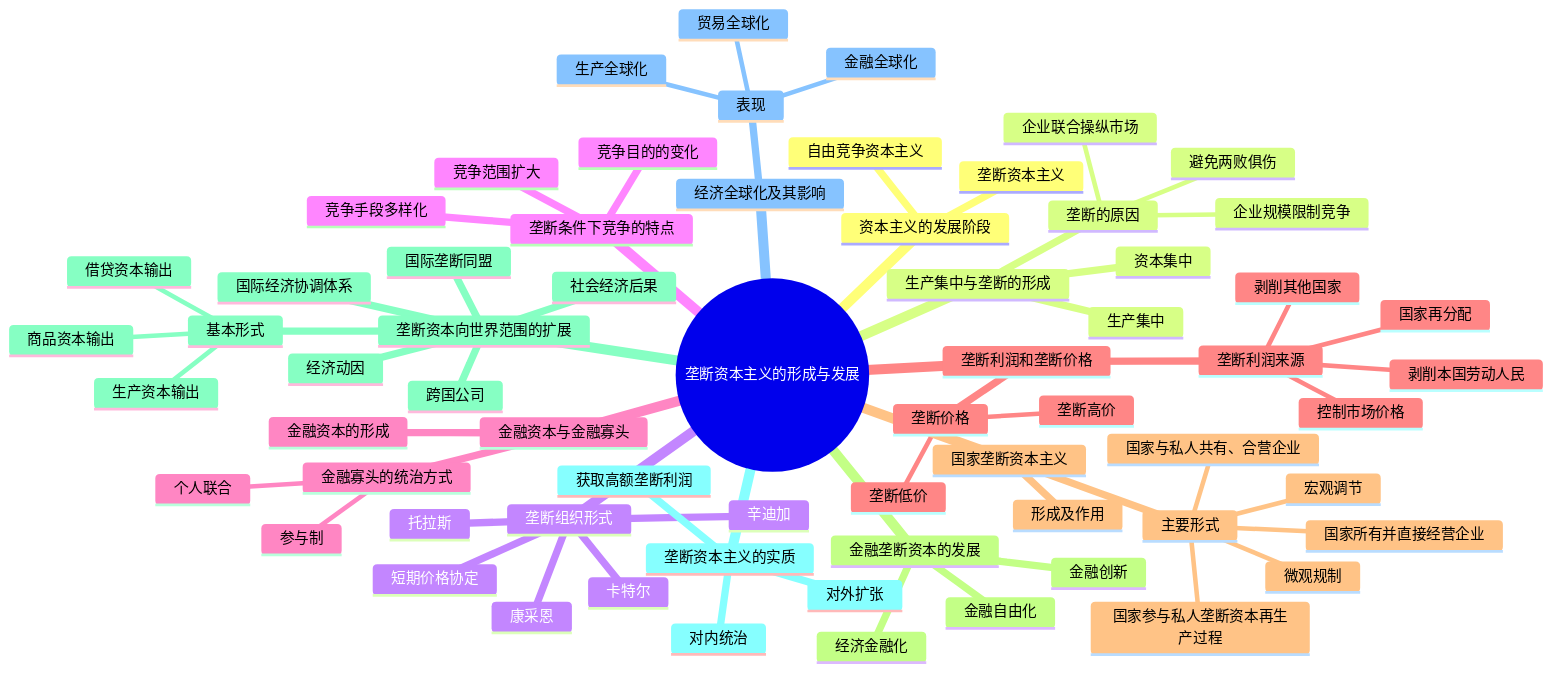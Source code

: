 mindmap
	root((垄断资本主义的形成与发展))
		资本主义的发展阶段
			自由竞争资本主义
			垄断资本主义
		生产集中与垄断的形成
			生产集中
			资本集中
			垄断的原因
				企业联合操纵市场
				企业规模限制竞争
				避免两败俱伤
		垄断组织形式
			短期价格协定
			托拉斯
			卡特尔
			辛迪加
			康采恩
		垄断条件下竞争的特点
			竞争目的的变化
			竞争手段多样化
			竞争范围扩大
		金融资本与金融寡头
			金融资本的形成
			金融寡头的统治方式
				参与制
				个人联合
		垄断利润和垄断价格
			垄断利润来源
				剥削本国劳动人民
				控制市场价格
				剥削其他国家
				国家再分配
			垄断价格
				垄断高价
				垄断低价
		国家垄断资本主义
			形成及作用
			主要形式
				国家所有并直接经营企业
				国家与私人共有、合营企业
				国家参与私人垄断资本再生产过程
				宏观调节
				微观规制
		金融垄断资本的发展
			金融自由化
			金融创新
			经济金融化
		垄断资本向世界范围的扩展
			经济动因
			基本形式
				借贷资本输出
				生产资本输出
				商品资本输出
			跨国公司
			社会经济后果
			国际垄断同盟
			国际经济协调体系
		垄断资本主义的实质
			获取高额垄断利润
			对内统治
			对外扩张
		经济全球化及其影响
			表现
				生产全球化
				贸易全球化
				金融全球化